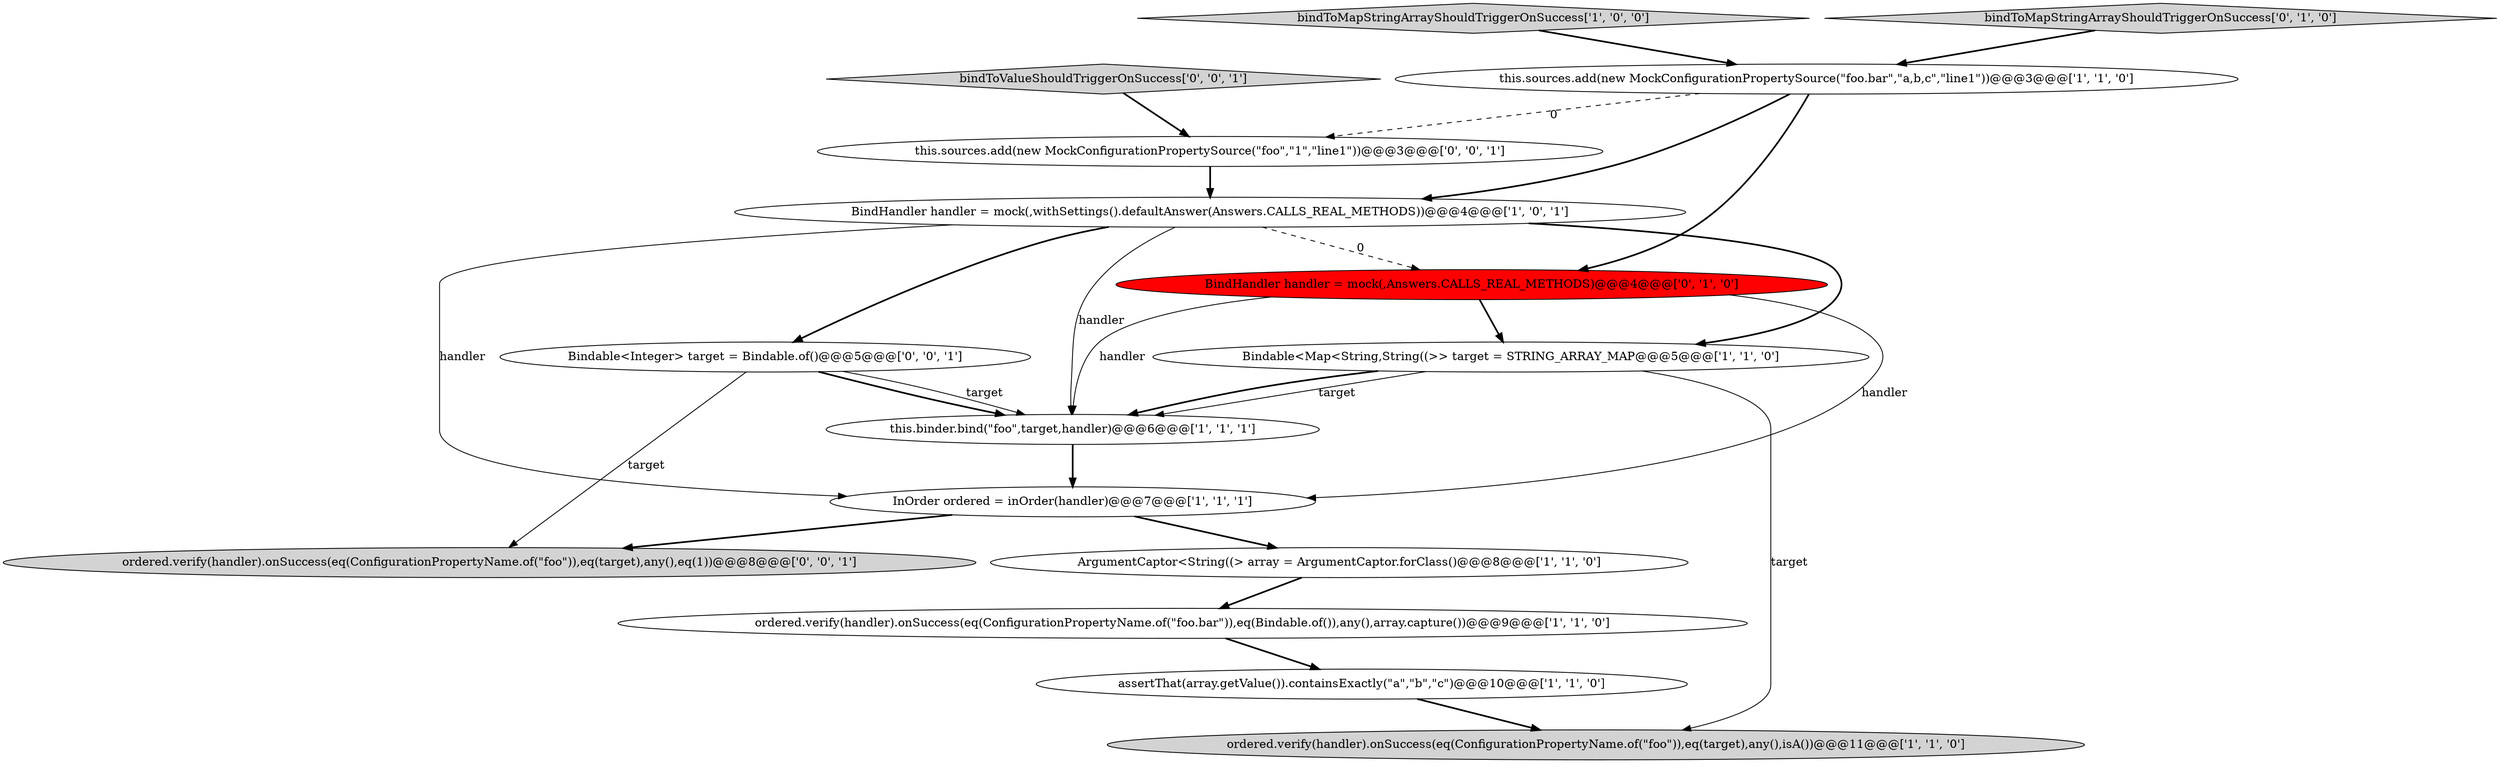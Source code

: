 digraph {
10 [style = filled, label = "BindHandler handler = mock(,Answers.CALLS_REAL_METHODS)@@@4@@@['0', '1', '0']", fillcolor = red, shape = ellipse image = "AAA1AAABBB2BBB"];
12 [style = filled, label = "Bindable<Integer> target = Bindable.of()@@@5@@@['0', '0', '1']", fillcolor = white, shape = ellipse image = "AAA0AAABBB3BBB"];
6 [style = filled, label = "InOrder ordered = inOrder(handler)@@@7@@@['1', '1', '1']", fillcolor = white, shape = ellipse image = "AAA0AAABBB1BBB"];
5 [style = filled, label = "BindHandler handler = mock(,withSettings().defaultAnswer(Answers.CALLS_REAL_METHODS))@@@4@@@['1', '0', '1']", fillcolor = white, shape = ellipse image = "AAA0AAABBB1BBB"];
14 [style = filled, label = "ordered.verify(handler).onSuccess(eq(ConfigurationPropertyName.of(\"foo\")),eq(target),any(),eq(1))@@@8@@@['0', '0', '1']", fillcolor = lightgray, shape = ellipse image = "AAA0AAABBB3BBB"];
4 [style = filled, label = "this.binder.bind(\"foo\",target,handler)@@@6@@@['1', '1', '1']", fillcolor = white, shape = ellipse image = "AAA0AAABBB1BBB"];
2 [style = filled, label = "bindToMapStringArrayShouldTriggerOnSuccess['1', '0', '0']", fillcolor = lightgray, shape = diamond image = "AAA0AAABBB1BBB"];
15 [style = filled, label = "bindToValueShouldTriggerOnSuccess['0', '0', '1']", fillcolor = lightgray, shape = diamond image = "AAA0AAABBB3BBB"];
7 [style = filled, label = "this.sources.add(new MockConfigurationPropertySource(\"foo.bar\",\"a,b,c\",\"line1\"))@@@3@@@['1', '1', '0']", fillcolor = white, shape = ellipse image = "AAA0AAABBB1BBB"];
1 [style = filled, label = "ordered.verify(handler).onSuccess(eq(ConfigurationPropertyName.of(\"foo.bar\")),eq(Bindable.of()),any(),array.capture())@@@9@@@['1', '1', '0']", fillcolor = white, shape = ellipse image = "AAA0AAABBB1BBB"];
11 [style = filled, label = "bindToMapStringArrayShouldTriggerOnSuccess['0', '1', '0']", fillcolor = lightgray, shape = diamond image = "AAA0AAABBB2BBB"];
9 [style = filled, label = "ArgumentCaptor<String((> array = ArgumentCaptor.forClass()@@@8@@@['1', '1', '0']", fillcolor = white, shape = ellipse image = "AAA0AAABBB1BBB"];
13 [style = filled, label = "this.sources.add(new MockConfigurationPropertySource(\"foo\",\"1\",\"line1\"))@@@3@@@['0', '0', '1']", fillcolor = white, shape = ellipse image = "AAA0AAABBB3BBB"];
3 [style = filled, label = "ordered.verify(handler).onSuccess(eq(ConfigurationPropertyName.of(\"foo\")),eq(target),any(),isA())@@@11@@@['1', '1', '0']", fillcolor = lightgray, shape = ellipse image = "AAA0AAABBB1BBB"];
0 [style = filled, label = "Bindable<Map<String,String((>> target = STRING_ARRAY_MAP@@@5@@@['1', '1', '0']", fillcolor = white, shape = ellipse image = "AAA0AAABBB1BBB"];
8 [style = filled, label = "assertThat(array.getValue()).containsExactly(\"a\",\"b\",\"c\")@@@10@@@['1', '1', '0']", fillcolor = white, shape = ellipse image = "AAA0AAABBB1BBB"];
15->13 [style = bold, label=""];
10->6 [style = solid, label="handler"];
1->8 [style = bold, label=""];
4->6 [style = bold, label=""];
7->10 [style = bold, label=""];
8->3 [style = bold, label=""];
10->4 [style = solid, label="handler"];
0->4 [style = solid, label="target"];
5->6 [style = solid, label="handler"];
12->14 [style = solid, label="target"];
6->14 [style = bold, label=""];
7->5 [style = bold, label=""];
5->0 [style = bold, label=""];
5->12 [style = bold, label=""];
12->4 [style = bold, label=""];
0->4 [style = bold, label=""];
5->4 [style = solid, label="handler"];
0->3 [style = solid, label="target"];
5->10 [style = dashed, label="0"];
10->0 [style = bold, label=""];
7->13 [style = dashed, label="0"];
13->5 [style = bold, label=""];
2->7 [style = bold, label=""];
6->9 [style = bold, label=""];
9->1 [style = bold, label=""];
11->7 [style = bold, label=""];
12->4 [style = solid, label="target"];
}
